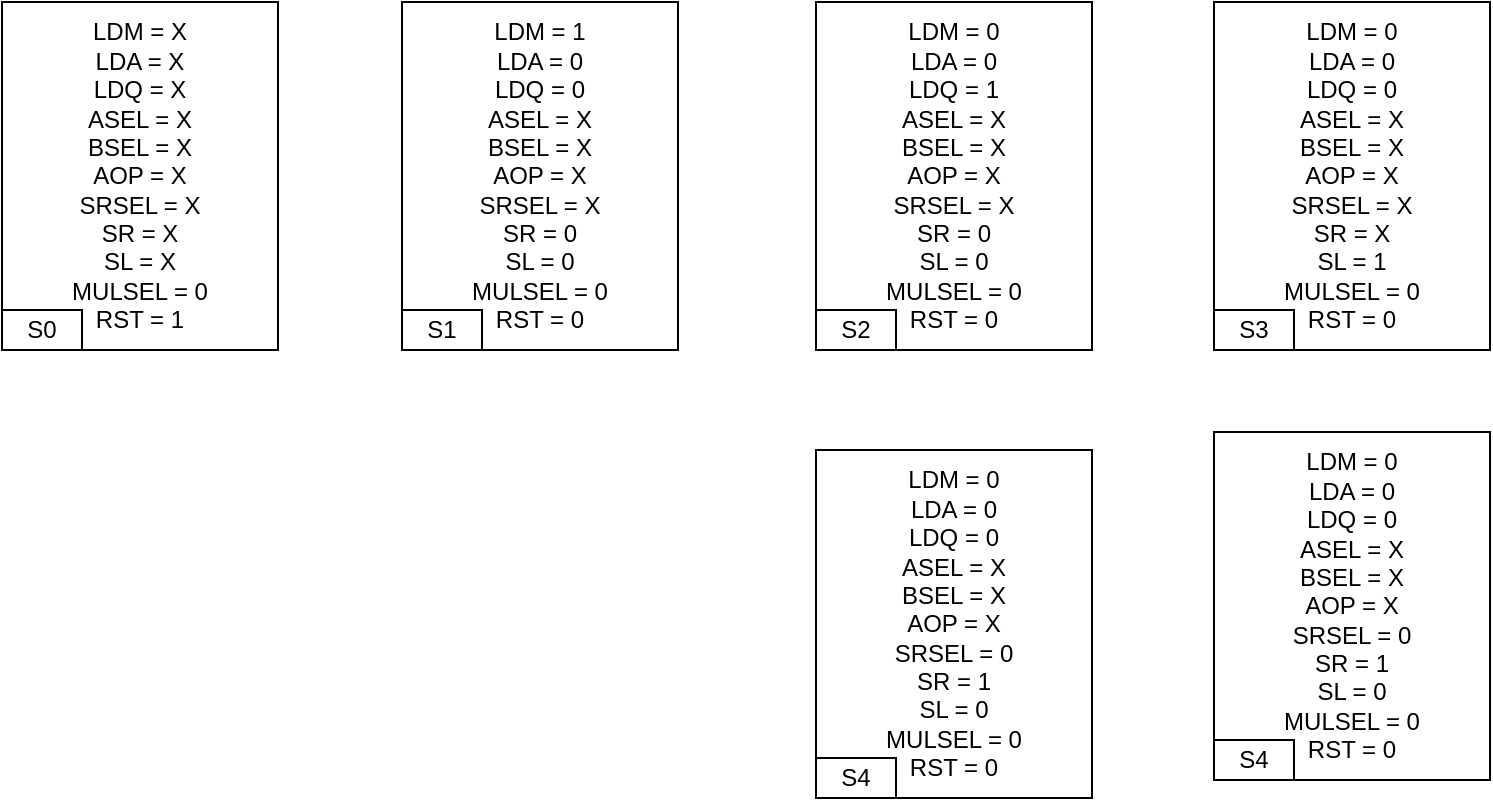 <mxfile version="12.6.5" type="device"><diagram id="jfkK7zG485xwhpDFZe0J" name="Page-1"><mxGraphModel dx="950" dy="1161" grid="0" gridSize="10" guides="1" tooltips="1" connect="1" arrows="1" fold="1" page="1" pageScale="1" pageWidth="850" pageHeight="1100" math="0" shadow="0"><root><mxCell id="0"/><mxCell id="1" parent="0"/><mxCell id="CQFDFN2TF-_0XU4zZ_qn-6" value="LDM = X&lt;br&gt;LDA = X&lt;br&gt;LDQ = X&lt;br&gt;ASEL = X&lt;br&gt;BSEL = X&lt;br&gt;AOP = X&lt;br&gt;SRSEL = X&lt;br&gt;SR = X&lt;br&gt;SL = X&lt;br&gt;MULSEL = 0&lt;br&gt;RST = 1" style="rounded=0;whiteSpace=wrap;html=1;glass=0;comic=0;shadow=0;" parent="1" vertex="1"><mxGeometry x="20" y="20" width="138" height="174" as="geometry"/></mxCell><mxCell id="CQFDFN2TF-_0XU4zZ_qn-15" value="S0" style="text;html=1;strokeColor=#000000;fillColor=none;align=center;verticalAlign=middle;whiteSpace=wrap;rounded=0;shadow=0;glass=0;comic=0;" parent="1" vertex="1"><mxGeometry x="20" y="174" width="40" height="20" as="geometry"/></mxCell><mxCell id="b3VbcuU5UJ6okXMeEOhR-2" value="LDM = 1&lt;br&gt;LDA = 0&lt;br&gt;LDQ = 0&lt;br&gt;ASEL = X&lt;br&gt;BSEL = X&lt;br&gt;AOP = X&lt;br&gt;SRSEL = X&lt;br&gt;SR = 0&lt;br&gt;SL = 0&lt;br&gt;MULSEL = 0&lt;br&gt;RST = 0" style="rounded=0;whiteSpace=wrap;html=1;glass=0;comic=0;shadow=0;" vertex="1" parent="1"><mxGeometry x="220" y="20" width="138" height="174" as="geometry"/></mxCell><mxCell id="b3VbcuU5UJ6okXMeEOhR-3" value="S1" style="text;html=1;strokeColor=#000000;fillColor=none;align=center;verticalAlign=middle;whiteSpace=wrap;rounded=0;shadow=0;glass=0;comic=0;" vertex="1" parent="1"><mxGeometry x="220" y="174" width="40" height="20" as="geometry"/></mxCell><mxCell id="b3VbcuU5UJ6okXMeEOhR-4" value="LDM = 0&lt;br&gt;LDA = 0&lt;br&gt;LDQ = 1&lt;br&gt;ASEL = X&lt;br&gt;BSEL = X&lt;br&gt;AOP = X&lt;br&gt;SRSEL = X&lt;br&gt;SR = 0&lt;br&gt;SL = 0&lt;br&gt;MULSEL = 0&lt;br&gt;RST = 0" style="rounded=0;whiteSpace=wrap;html=1;glass=0;comic=0;shadow=0;" vertex="1" parent="1"><mxGeometry x="427" y="20" width="138" height="174" as="geometry"/></mxCell><mxCell id="b3VbcuU5UJ6okXMeEOhR-5" value="S2" style="text;html=1;strokeColor=#000000;fillColor=none;align=center;verticalAlign=middle;whiteSpace=wrap;rounded=0;shadow=0;glass=0;comic=0;" vertex="1" parent="1"><mxGeometry x="427" y="174" width="40" height="20" as="geometry"/></mxCell><mxCell id="b3VbcuU5UJ6okXMeEOhR-6" value="LDM = 0&lt;br&gt;LDA = 0&lt;br&gt;LDQ = 0&lt;br&gt;ASEL = X&lt;br&gt;BSEL = X&lt;br&gt;AOP = X&lt;br&gt;SRSEL = X&lt;br&gt;SR = X&lt;br&gt;SL = 1&lt;br&gt;MULSEL = 0&lt;br&gt;RST = 0" style="rounded=0;whiteSpace=wrap;html=1;glass=0;comic=0;shadow=0;" vertex="1" parent="1"><mxGeometry x="626" y="20" width="138" height="174" as="geometry"/></mxCell><mxCell id="b3VbcuU5UJ6okXMeEOhR-7" value="S3" style="text;html=1;strokeColor=#000000;fillColor=none;align=center;verticalAlign=middle;whiteSpace=wrap;rounded=0;shadow=0;glass=0;comic=0;" vertex="1" parent="1"><mxGeometry x="626" y="174" width="40" height="20" as="geometry"/></mxCell><mxCell id="b3VbcuU5UJ6okXMeEOhR-8" value="LDM = 0&lt;br&gt;LDA = 0&lt;br&gt;LDQ = 0&lt;br&gt;ASEL = X&lt;br&gt;BSEL = X&lt;br&gt;AOP = X&lt;br&gt;SRSEL = 0&lt;br&gt;SR = 1&lt;br&gt;SL = 0&lt;br&gt;MULSEL = 0&lt;br&gt;RST = 0" style="rounded=0;whiteSpace=wrap;html=1;glass=0;comic=0;shadow=0;" vertex="1" parent="1"><mxGeometry x="626" y="235" width="138" height="174" as="geometry"/></mxCell><mxCell id="b3VbcuU5UJ6okXMeEOhR-9" value="S4" style="text;html=1;strokeColor=#000000;fillColor=none;align=center;verticalAlign=middle;whiteSpace=wrap;rounded=0;shadow=0;glass=0;comic=0;" vertex="1" parent="1"><mxGeometry x="626" y="389" width="40" height="20" as="geometry"/></mxCell><mxCell id="b3VbcuU5UJ6okXMeEOhR-10" value="LDM = 0&lt;br&gt;LDA = 0&lt;br&gt;LDQ = 0&lt;br&gt;ASEL = X&lt;br&gt;BSEL = X&lt;br&gt;AOP = X&lt;br&gt;SRSEL = 0&lt;br&gt;SR = 1&lt;br&gt;SL = 0&lt;br&gt;MULSEL = 0&lt;br&gt;RST = 0" style="rounded=0;whiteSpace=wrap;html=1;glass=0;comic=0;shadow=0;" vertex="1" parent="1"><mxGeometry x="427" y="244" width="138" height="174" as="geometry"/></mxCell><mxCell id="b3VbcuU5UJ6okXMeEOhR-11" value="S4" style="text;html=1;strokeColor=#000000;fillColor=none;align=center;verticalAlign=middle;whiteSpace=wrap;rounded=0;shadow=0;glass=0;comic=0;" vertex="1" parent="1"><mxGeometry x="427" y="398" width="40" height="20" as="geometry"/></mxCell></root></mxGraphModel></diagram></mxfile>